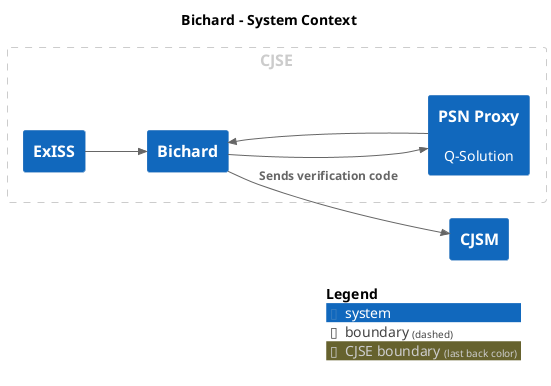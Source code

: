 @startuml
set separator none
title Bichard - System Context

left to right direction

!include <C4/C4>
!include <C4/C4_Context>

skinparam svgDimensionStyle false
skinparam preserveAspectRatio meet
AddBoundaryTag("CJSE", $borderColor="#cccccc", $fontColor="#cccccc")
Boundary(group_1, "CJSE", $tags="CJSE") {
  System(Bichard, "Bichard", $descr="", $tags="", $link="../container/")
  System(PSNProxy, "PSN Proxy", $descr="Q-Solution", $tags="", $link="../../psn-proxy/context/")
  System(ExISS, "ExISS", $descr="", $tags="", $link="../../exiss/context/")
}

System(CJSM, "CJSM", $descr="", $tags="", $link="")

Rel_D(Bichard, PSNProxy, "", $techn="", $tags="", $link="")
Rel_D(PSNProxy, Bichard, "", $techn="", $tags="", $link="")
Rel_D(Bichard, CJSM, "Sends verification code", $techn="", $tags="", $link="")
Rel_D(ExISS, Bichard, "", $techn="", $tags="", $link="")

SHOW_LEGEND(true)
@enduml